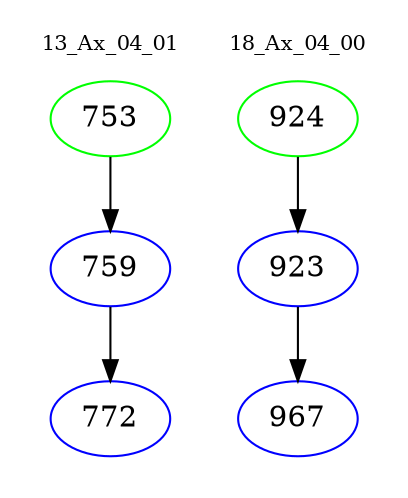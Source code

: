 digraph{
subgraph cluster_0 {
color = white
label = "13_Ax_04_01";
fontsize=10;
T0_753 [label="753", color="green"]
T0_753 -> T0_759 [color="black"]
T0_759 [label="759", color="blue"]
T0_759 -> T0_772 [color="black"]
T0_772 [label="772", color="blue"]
}
subgraph cluster_1 {
color = white
label = "18_Ax_04_00";
fontsize=10;
T1_924 [label="924", color="green"]
T1_924 -> T1_923 [color="black"]
T1_923 [label="923", color="blue"]
T1_923 -> T1_967 [color="black"]
T1_967 [label="967", color="blue"]
}
}
